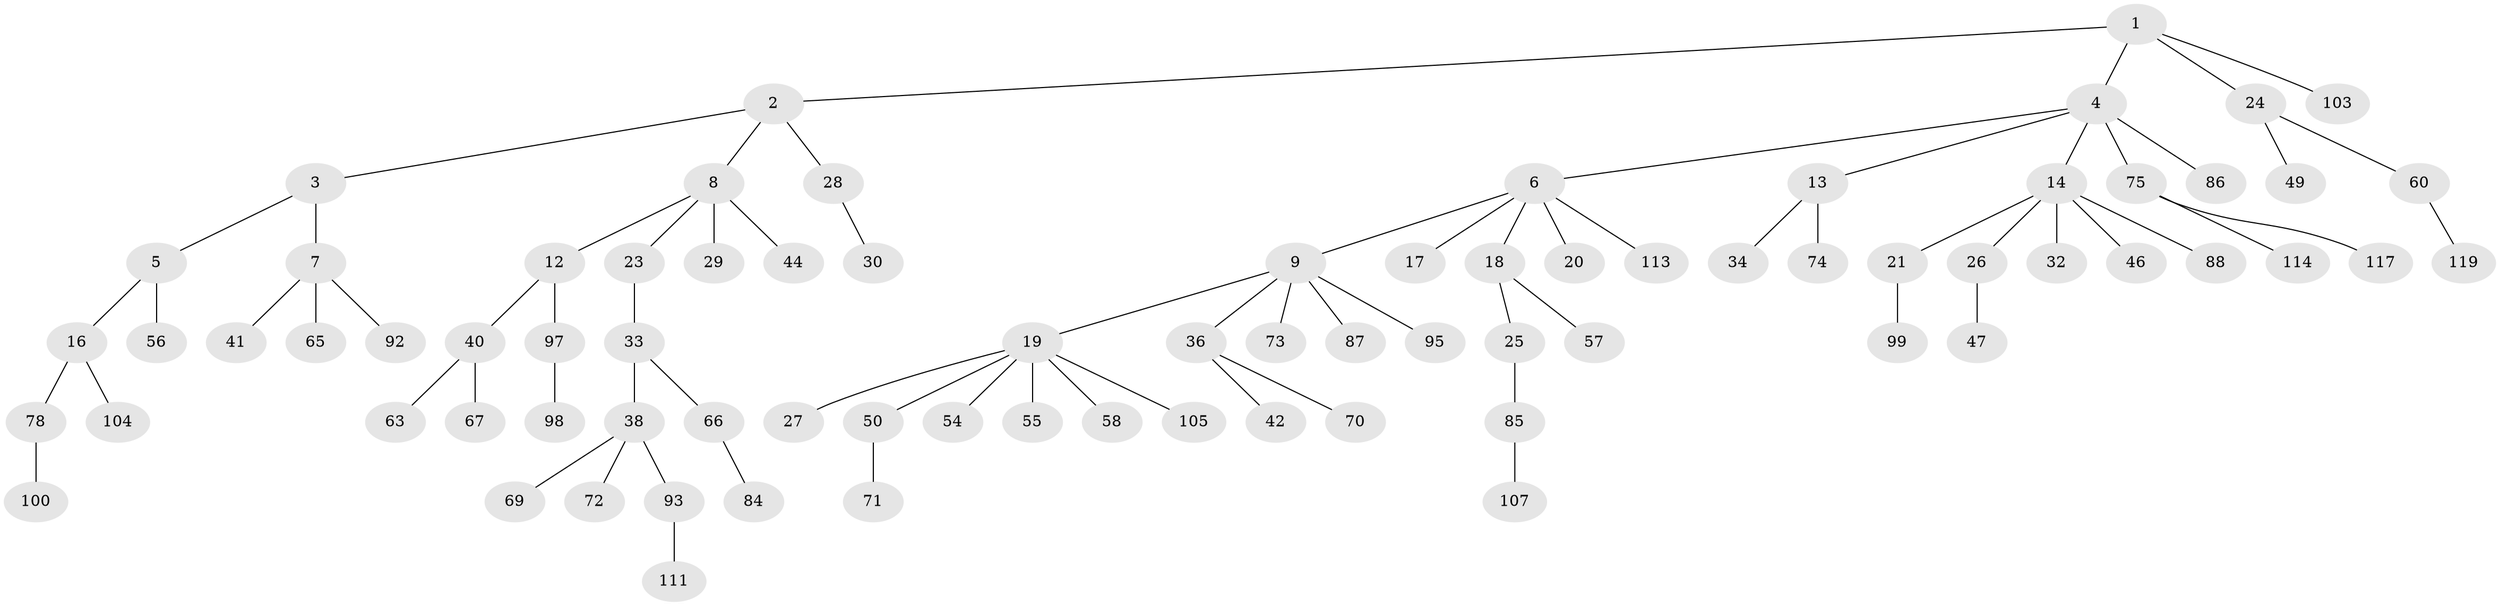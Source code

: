 // original degree distribution, {5: 0.03361344537815126, 4: 0.10084033613445378, 6: 0.008403361344537815, 3: 0.13445378151260504, 1: 0.48739495798319327, 2: 0.23529411764705882}
// Generated by graph-tools (version 1.1) at 2025/42/03/06/25 10:42:02]
// undirected, 78 vertices, 77 edges
graph export_dot {
graph [start="1"]
  node [color=gray90,style=filled];
  1 [super="+81"];
  2;
  3 [super="+62"];
  4 [super="+10"];
  5 [super="+101"];
  6 [super="+11"];
  7;
  8 [super="+115"];
  9 [super="+68"];
  12 [super="+89"];
  13;
  14 [super="+15"];
  16 [super="+22"];
  17;
  18;
  19 [super="+37"];
  20 [super="+31"];
  21 [super="+45"];
  23 [super="+53"];
  24 [super="+80"];
  25 [super="+82"];
  26;
  27;
  28 [super="+35"];
  29;
  30;
  32;
  33 [super="+52"];
  34;
  36 [super="+39"];
  38 [super="+61"];
  40 [super="+43"];
  41 [super="+48"];
  42;
  44 [super="+94"];
  46 [super="+51"];
  47 [super="+64"];
  49;
  50;
  54 [super="+83"];
  55;
  56 [super="+59"];
  57 [super="+90"];
  58;
  60 [super="+79"];
  63 [super="+118"];
  65 [super="+77"];
  66 [super="+76"];
  67;
  69 [super="+96"];
  70 [super="+102"];
  71;
  72;
  73;
  74;
  75 [super="+106"];
  78 [super="+91"];
  84;
  85;
  86;
  87 [super="+109"];
  88;
  92;
  93;
  95;
  97 [super="+112"];
  98;
  99;
  100;
  103 [super="+116"];
  104 [super="+108"];
  105;
  107 [super="+110"];
  111;
  113;
  114;
  117;
  119;
  1 -- 2;
  1 -- 4;
  1 -- 24;
  1 -- 103;
  2 -- 3;
  2 -- 8;
  2 -- 28;
  3 -- 5;
  3 -- 7;
  4 -- 6;
  4 -- 14;
  4 -- 75;
  4 -- 13;
  4 -- 86;
  5 -- 16;
  5 -- 56;
  6 -- 9;
  6 -- 113;
  6 -- 17;
  6 -- 18;
  6 -- 20;
  7 -- 41;
  7 -- 65;
  7 -- 92;
  8 -- 12;
  8 -- 23;
  8 -- 29;
  8 -- 44;
  9 -- 19;
  9 -- 36;
  9 -- 73;
  9 -- 87;
  9 -- 95;
  12 -- 40;
  12 -- 97;
  13 -- 34;
  13 -- 74;
  14 -- 21;
  14 -- 26;
  14 -- 88;
  14 -- 32;
  14 -- 46;
  16 -- 78;
  16 -- 104;
  18 -- 25;
  18 -- 57;
  19 -- 27;
  19 -- 50;
  19 -- 105;
  19 -- 58;
  19 -- 54;
  19 -- 55;
  21 -- 99;
  23 -- 33;
  24 -- 49;
  24 -- 60;
  25 -- 85;
  26 -- 47;
  28 -- 30;
  33 -- 38;
  33 -- 66;
  36 -- 42;
  36 -- 70;
  38 -- 93;
  38 -- 72;
  38 -- 69;
  40 -- 67;
  40 -- 63;
  50 -- 71;
  60 -- 119;
  66 -- 84;
  75 -- 114;
  75 -- 117;
  78 -- 100;
  85 -- 107;
  93 -- 111;
  97 -- 98;
}
